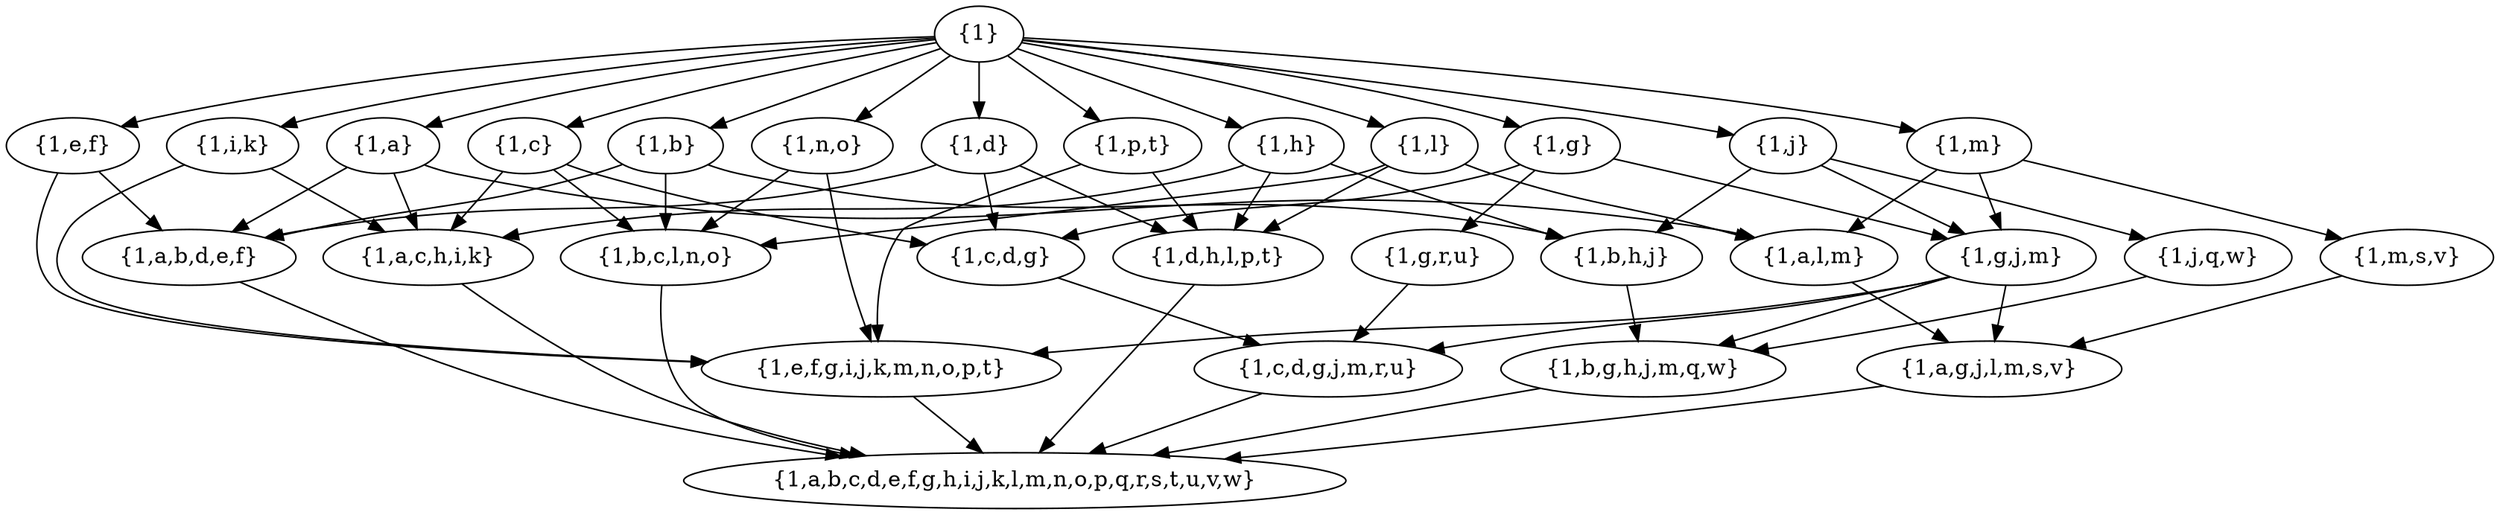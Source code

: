 digraph mygraph{
"{1}" -> "{1,a}" 
"{1}" -> "{1,b}" 
"{1}" -> "{1,c}" 
"{1}" -> "{1,d}" 
"{1}" -> "{1,e,f}" 
"{1}" -> "{1,g}" 
"{1}" -> "{1,h}" 
"{1}" -> "{1,i,k}" 
"{1}" -> "{1,j}" 
"{1}" -> "{1,l}" 
"{1}" -> "{1,m}" 
"{1}" -> "{1,n,o}" 
"{1}" -> "{1,p,t}" 
"{1,a}" -> "{1,a,b,d,e,f}" 
"{1,a}" -> "{1,a,c,h,i,k}" 
"{1,a}" -> "{1,a,l,m}" 
"{1,a,b,d,e,f}" -> "{1,a,b,c,d,e,f,g,h,i,j,k,l,m,n,o,p,q,r,s,t,u,v,w}" 
"{1,a,c,h,i,k}" -> "{1,a,b,c,d,e,f,g,h,i,j,k,l,m,n,o,p,q,r,s,t,u,v,w}" 
"{1,a,g,j,l,m,s,v}" -> "{1,a,b,c,d,e,f,g,h,i,j,k,l,m,n,o,p,q,r,s,t,u,v,w}" 
"{1,a,l,m}" -> "{1,a,g,j,l,m,s,v}" 
"{1,b}" -> "{1,a,b,d,e,f}" 
"{1,b}" -> "{1,b,c,l,n,o}" 
"{1,b}" -> "{1,b,h,j}" 
"{1,b,c,l,n,o}" -> "{1,a,b,c,d,e,f,g,h,i,j,k,l,m,n,o,p,q,r,s,t,u,v,w}" 
"{1,b,g,h,j,m,q,w}" -> "{1,a,b,c,d,e,f,g,h,i,j,k,l,m,n,o,p,q,r,s,t,u,v,w}" 
"{1,b,h,j}" -> "{1,b,g,h,j,m,q,w}" 
"{1,c}" -> "{1,a,c,h,i,k}" 
"{1,c}" -> "{1,b,c,l,n,o}" 
"{1,c}" -> "{1,c,d,g}" 
"{1,c,d,g}" -> "{1,c,d,g,j,m,r,u}" 
"{1,c,d,g,j,m,r,u}" -> "{1,a,b,c,d,e,f,g,h,i,j,k,l,m,n,o,p,q,r,s,t,u,v,w}" 
"{1,d}" -> "{1,a,b,d,e,f}" 
"{1,d}" -> "{1,c,d,g}" 
"{1,d}" -> "{1,d,h,l,p,t}" 
"{1,d,h,l,p,t}" -> "{1,a,b,c,d,e,f,g,h,i,j,k,l,m,n,o,p,q,r,s,t,u,v,w}" 
"{1,e,f}" -> "{1,a,b,d,e,f}" 
"{1,e,f}" -> "{1,e,f,g,i,j,k,m,n,o,p,t}" 
"{1,e,f,g,i,j,k,m,n,o,p,t}" -> "{1,a,b,c,d,e,f,g,h,i,j,k,l,m,n,o,p,q,r,s,t,u,v,w}" 
"{1,g}" -> "{1,c,d,g}" 
"{1,g}" -> "{1,g,j,m}" 
"{1,g}" -> "{1,g,r,u}" 
"{1,g,j,m}" -> "{1,a,g,j,l,m,s,v}" 
"{1,g,j,m}" -> "{1,b,g,h,j,m,q,w}" 
"{1,g,j,m}" -> "{1,c,d,g,j,m,r,u}" 
"{1,g,j,m}" -> "{1,e,f,g,i,j,k,m,n,o,p,t}" 
"{1,g,r,u}" -> "{1,c,d,g,j,m,r,u}" 
"{1,h}" -> "{1,a,c,h,i,k}" 
"{1,h}" -> "{1,b,h,j}" 
"{1,h}" -> "{1,d,h,l,p,t}" 
"{1,i,k}" -> "{1,a,c,h,i,k}" 
"{1,i,k}" -> "{1,e,f,g,i,j,k,m,n,o,p,t}" 
"{1,j}" -> "{1,b,h,j}" 
"{1,j}" -> "{1,g,j,m}" 
"{1,j}" -> "{1,j,q,w}" 
"{1,j,q,w}" -> "{1,b,g,h,j,m,q,w}" 
"{1,l}" -> "{1,a,l,m}" 
"{1,l}" -> "{1,b,c,l,n,o}" 
"{1,l}" -> "{1,d,h,l,p,t}" 
"{1,m}" -> "{1,a,l,m}" 
"{1,m}" -> "{1,g,j,m}" 
"{1,m}" -> "{1,m,s,v}" 
"{1,m,s,v}" -> "{1,a,g,j,l,m,s,v}" 
"{1,n,o}" -> "{1,b,c,l,n,o}" 
"{1,n,o}" -> "{1,e,f,g,i,j,k,m,n,o,p,t}" 
"{1,p,t}" -> "{1,d,h,l,p,t}" 
"{1,p,t}" -> "{1,e,f,g,i,j,k,m,n,o,p,t}" 
}